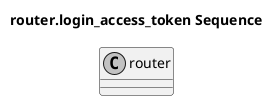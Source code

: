 @startuml

title router.login_access_token Sequence

skinparam sequenceMessageAlign center
skinparam monochrome true
skinparam lifelinestrategy solid
hide footbox

class router


@enduml